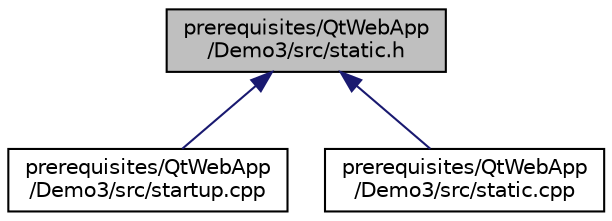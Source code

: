 digraph "prerequisites/QtWebApp/Demo3/src/static.h"
{
  edge [fontname="Helvetica",fontsize="10",labelfontname="Helvetica",labelfontsize="10"];
  node [fontname="Helvetica",fontsize="10",shape=record];
  Node2 [label="prerequisites/QtWebApp\l/Demo3/src/static.h",height=0.2,width=0.4,color="black", fillcolor="grey75", style="filled", fontcolor="black"];
  Node2 -> Node3 [dir="back",color="midnightblue",fontsize="10",style="solid",fontname="Helvetica"];
  Node3 [label="prerequisites/QtWebApp\l/Demo3/src/startup.cpp",height=0.2,width=0.4,color="black", fillcolor="white", style="filled",URL="$startup_8cpp.html"];
  Node2 -> Node4 [dir="back",color="midnightblue",fontsize="10",style="solid",fontname="Helvetica"];
  Node4 [label="prerequisites/QtWebApp\l/Demo3/src/static.cpp",height=0.2,width=0.4,color="black", fillcolor="white", style="filled",URL="$static_8cpp.html"];
}
